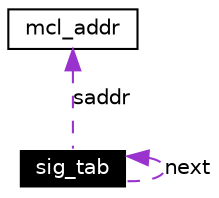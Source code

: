 digraph G
{
  edge [fontname="Helvetica",fontsize=10,labelfontname="Helvetica",labelfontsize=10];
  node [fontname="Helvetica",fontsize=10,shape=record];
  Node1 [label="sig_tab",height=0.2,width=0.4,color="white", fillcolor="black", style="filled" fontcolor="white"];
  Node2 -> Node1 [dir=back,color="darkorchid3",fontsize=10,style="dashed",label="saddr",fontname="Helvetica"];
  Node2 [label="mcl_addr",height=0.2,width=0.4,color="black",URL="$classmcl__addr.html"];
  Node1 -> Node1 [dir=back,color="darkorchid3",fontsize=10,style="dashed",label="next",fontname="Helvetica"];
}
